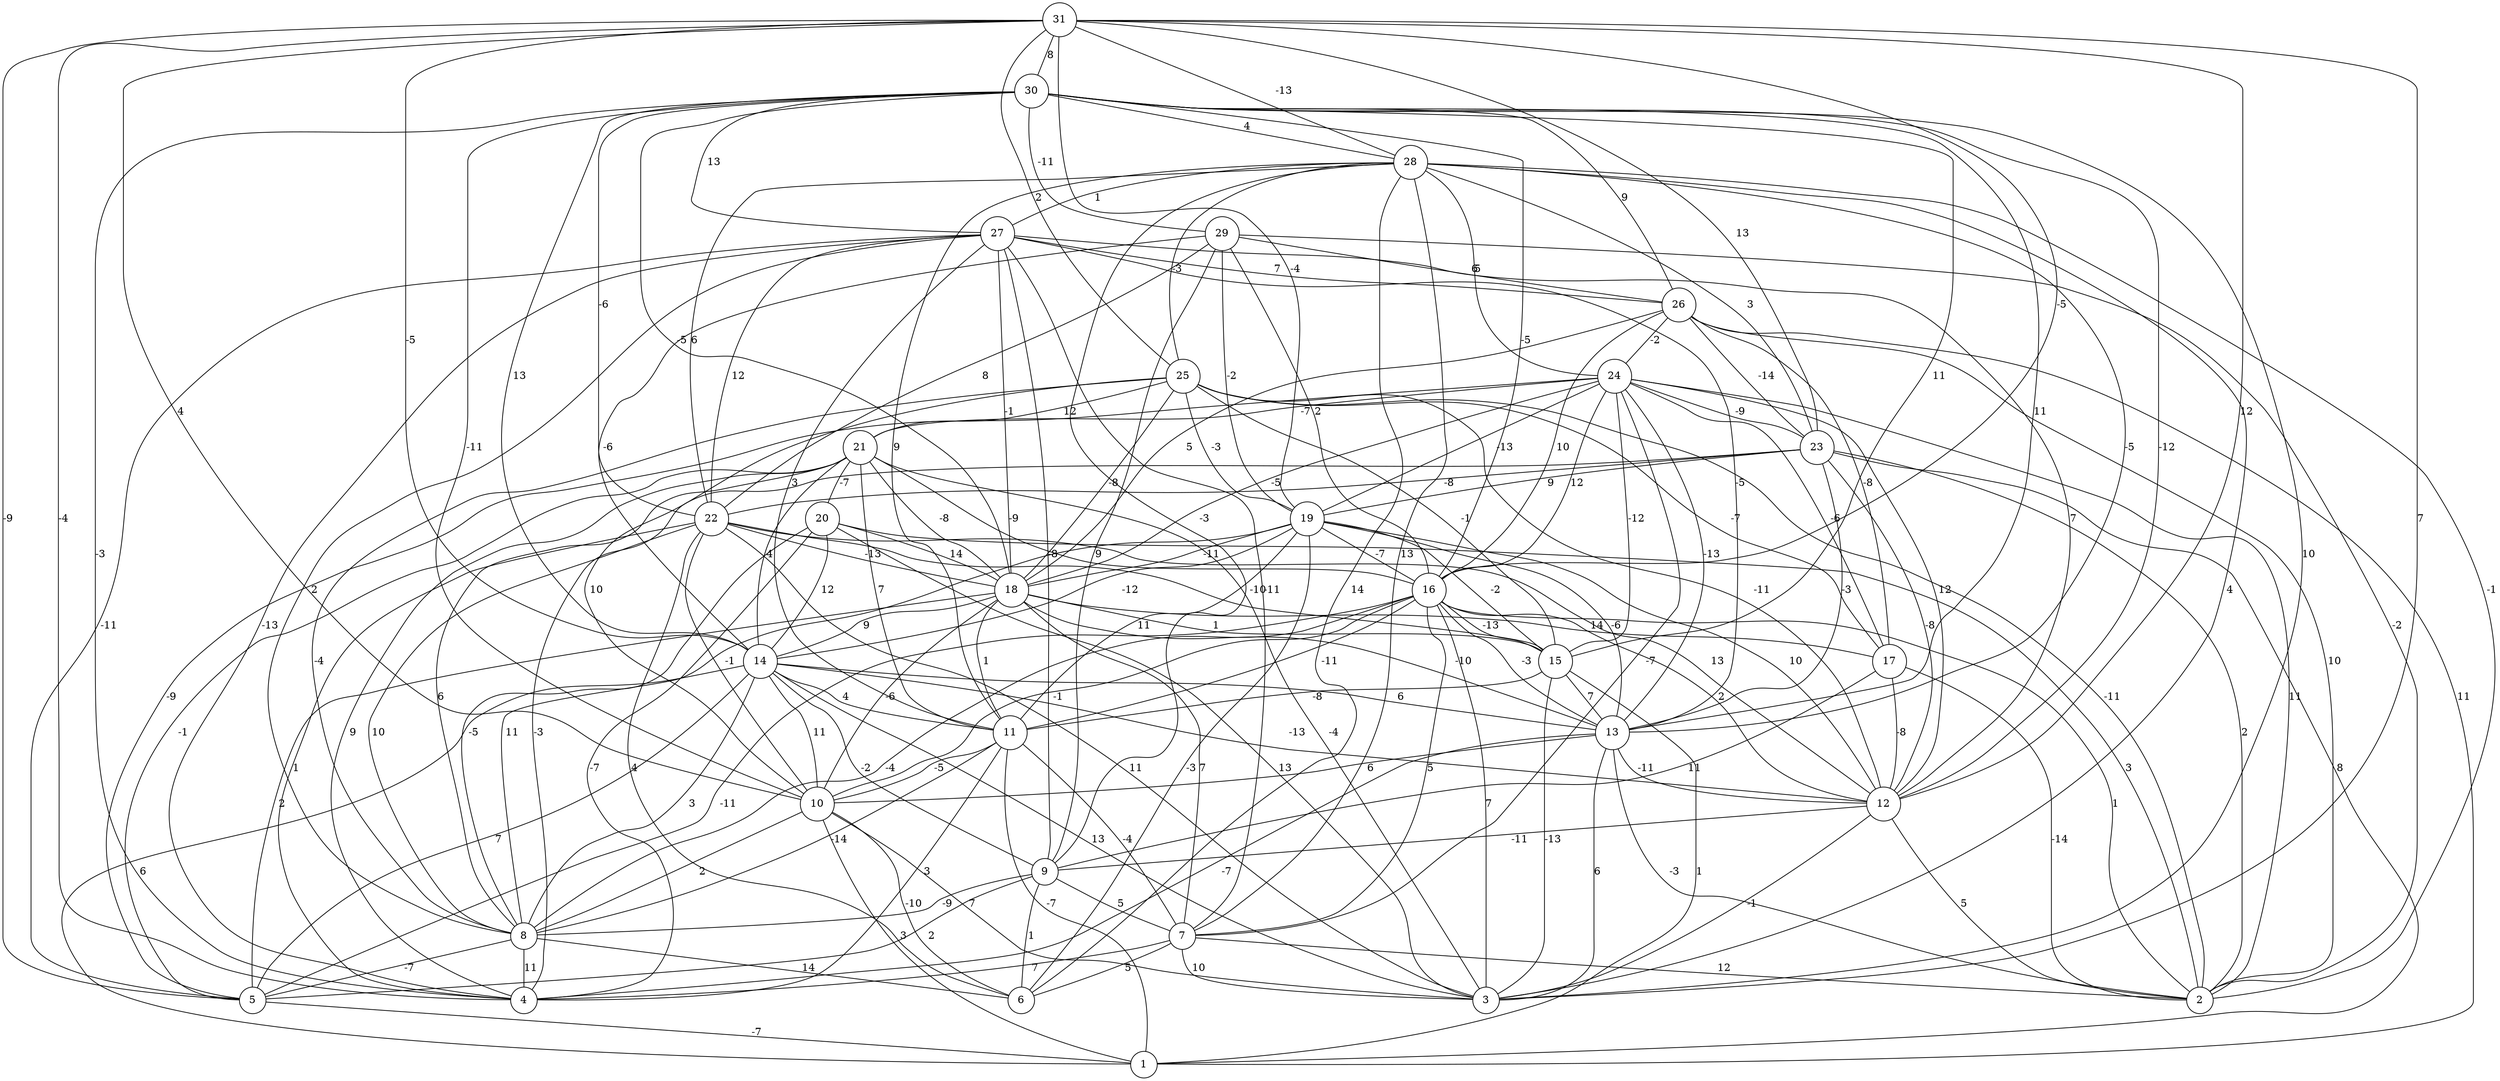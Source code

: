 graph { 
	 fontname="Helvetica,Arial,sans-serif" 
	 node [shape = circle]; 
	 31 -- 3 [label = "7"];
	 31 -- 4 [label = "-4"];
	 31 -- 5 [label = "-9"];
	 31 -- 10 [label = "4"];
	 31 -- 12 [label = "12"];
	 31 -- 14 [label = "-5"];
	 31 -- 16 [label = "-5"];
	 31 -- 19 [label = "-4"];
	 31 -- 23 [label = "13"];
	 31 -- 25 [label = "2"];
	 31 -- 28 [label = "-13"];
	 31 -- 30 [label = "8"];
	 30 -- 3 [label = "10"];
	 30 -- 4 [label = "-3"];
	 30 -- 10 [label = "-11"];
	 30 -- 12 [label = "-12"];
	 30 -- 13 [label = "11"];
	 30 -- 14 [label = "13"];
	 30 -- 15 [label = "11"];
	 30 -- 16 [label = "-5"];
	 30 -- 18 [label = "-5"];
	 30 -- 22 [label = "-6"];
	 30 -- 26 [label = "9"];
	 30 -- 27 [label = "13"];
	 30 -- 28 [label = "4"];
	 30 -- 29 [label = "-11"];
	 29 -- 2 [label = "-2"];
	 29 -- 9 [label = "9"];
	 29 -- 14 [label = "-6"];
	 29 -- 16 [label = "2"];
	 29 -- 19 [label = "-2"];
	 29 -- 22 [label = "8"];
	 29 -- 26 [label = "6"];
	 28 -- 2 [label = "-1"];
	 28 -- 3 [label = "4"];
	 28 -- 6 [label = "14"];
	 28 -- 7 [label = "13"];
	 28 -- 9 [label = "-3"];
	 28 -- 11 [label = "9"];
	 28 -- 13 [label = "-5"];
	 28 -- 22 [label = "6"];
	 28 -- 23 [label = "3"];
	 28 -- 24 [label = "5"];
	 28 -- 25 [label = "-3"];
	 28 -- 27 [label = "1"];
	 27 -- 4 [label = "-13"];
	 27 -- 5 [label = "-11"];
	 27 -- 7 [label = "-11"];
	 27 -- 8 [label = "2"];
	 27 -- 9 [label = "-8"];
	 27 -- 11 [label = "3"];
	 27 -- 12 [label = "7"];
	 27 -- 13 [label = "-5"];
	 27 -- 18 [label = "-1"];
	 27 -- 22 [label = "12"];
	 27 -- 26 [label = "7"];
	 26 -- 1 [label = "11"];
	 26 -- 2 [label = "10"];
	 26 -- 16 [label = "10"];
	 26 -- 17 [label = "-8"];
	 26 -- 18 [label = "5"];
	 26 -- 23 [label = "-14"];
	 26 -- 24 [label = "-2"];
	 25 -- 2 [label = "-11"];
	 25 -- 8 [label = "-4"];
	 25 -- 10 [label = "10"];
	 25 -- 12 [label = "-11"];
	 25 -- 15 [label = "-1"];
	 25 -- 17 [label = "-7"];
	 25 -- 18 [label = "-8"];
	 25 -- 19 [label = "-3"];
	 25 -- 21 [label = "12"];
	 24 -- 2 [label = "11"];
	 24 -- 5 [label = "-9"];
	 24 -- 7 [label = "-7"];
	 24 -- 12 [label = "12"];
	 24 -- 13 [label = "-13"];
	 24 -- 15 [label = "-12"];
	 24 -- 16 [label = "12"];
	 24 -- 17 [label = "-6"];
	 24 -- 18 [label = "-5"];
	 24 -- 19 [label = "-13"];
	 24 -- 21 [label = "-7"];
	 24 -- 23 [label = "-9"];
	 23 -- 1 [label = "8"];
	 23 -- 2 [label = "2"];
	 23 -- 4 [label = "-3"];
	 23 -- 12 [label = "-8"];
	 23 -- 13 [label = "-3"];
	 23 -- 19 [label = "9"];
	 23 -- 22 [label = "-8"];
	 22 -- 3 [label = "11"];
	 22 -- 4 [label = "1"];
	 22 -- 6 [label = "4"];
	 22 -- 8 [label = "10"];
	 22 -- 10 [label = "-1"];
	 22 -- 12 [label = "13"];
	 22 -- 15 [label = "-10"];
	 22 -- 18 [label = "-13"];
	 21 -- 3 [label = "-4"];
	 21 -- 4 [label = "9"];
	 21 -- 5 [label = "-1"];
	 21 -- 8 [label = "6"];
	 21 -- 11 [label = "7"];
	 21 -- 14 [label = "4"];
	 21 -- 16 [label = "-9"];
	 21 -- 18 [label = "-8"];
	 21 -- 20 [label = "-7"];
	 20 -- 2 [label = "3"];
	 20 -- 3 [label = "13"];
	 20 -- 4 [label = "-7"];
	 20 -- 8 [label = "-5"];
	 20 -- 14 [label = "12"];
	 20 -- 18 [label = "14"];
	 19 -- 6 [label = "-3"];
	 19 -- 8 [label = "11"];
	 19 -- 11 [label = "11"];
	 19 -- 12 [label = "10"];
	 19 -- 13 [label = "-6"];
	 19 -- 14 [label = "-12"];
	 19 -- 15 [label = "-2"];
	 19 -- 16 [label = "-7"];
	 19 -- 18 [label = "-11"];
	 18 -- 5 [label = "2"];
	 18 -- 7 [label = "7"];
	 18 -- 10 [label = "-6"];
	 18 -- 11 [label = "1"];
	 18 -- 13 [label = "-10"];
	 18 -- 14 [label = "9"];
	 18 -- 15 [label = "1"];
	 18 -- 17 [label = "14"];
	 17 -- 2 [label = "-14"];
	 17 -- 9 [label = "11"];
	 17 -- 12 [label = "-8"];
	 16 -- 2 [label = "1"];
	 16 -- 3 [label = "7"];
	 16 -- 5 [label = "-11"];
	 16 -- 7 [label = "5"];
	 16 -- 8 [label = "-4"];
	 16 -- 10 [label = "-1"];
	 16 -- 11 [label = "-11"];
	 16 -- 12 [label = "2"];
	 16 -- 13 [label = "-3"];
	 16 -- 15 [label = "-13"];
	 15 -- 1 [label = "1"];
	 15 -- 3 [label = "-13"];
	 15 -- 11 [label = "-8"];
	 15 -- 13 [label = "7"];
	 14 -- 1 [label = "6"];
	 14 -- 3 [label = "13"];
	 14 -- 5 [label = "7"];
	 14 -- 8 [label = "3"];
	 14 -- 9 [label = "-2"];
	 14 -- 10 [label = "11"];
	 14 -- 11 [label = "4"];
	 14 -- 12 [label = "-13"];
	 14 -- 13 [label = "6"];
	 13 -- 2 [label = "-3"];
	 13 -- 3 [label = "6"];
	 13 -- 4 [label = "-7"];
	 13 -- 10 [label = "6"];
	 13 -- 12 [label = "-11"];
	 12 -- 2 [label = "5"];
	 12 -- 3 [label = "-1"];
	 12 -- 9 [label = "-11"];
	 11 -- 1 [label = "-7"];
	 11 -- 4 [label = "3"];
	 11 -- 7 [label = "-4"];
	 11 -- 8 [label = "-14"];
	 11 -- 10 [label = "-5"];
	 10 -- 1 [label = "3"];
	 10 -- 3 [label = "7"];
	 10 -- 6 [label = "-10"];
	 10 -- 8 [label = "2"];
	 9 -- 5 [label = "2"];
	 9 -- 6 [label = "1"];
	 9 -- 7 [label = "5"];
	 9 -- 8 [label = "-9"];
	 8 -- 4 [label = "11"];
	 8 -- 5 [label = "-7"];
	 8 -- 6 [label = "14"];
	 7 -- 2 [label = "12"];
	 7 -- 3 [label = "10"];
	 7 -- 4 [label = "7"];
	 7 -- 6 [label = "5"];
	 5 -- 1 [label = "-7"];
	 1;
	 2;
	 3;
	 4;
	 5;
	 6;
	 7;
	 8;
	 9;
	 10;
	 11;
	 12;
	 13;
	 14;
	 15;
	 16;
	 17;
	 18;
	 19;
	 20;
	 21;
	 22;
	 23;
	 24;
	 25;
	 26;
	 27;
	 28;
	 29;
	 30;
	 31;
}
